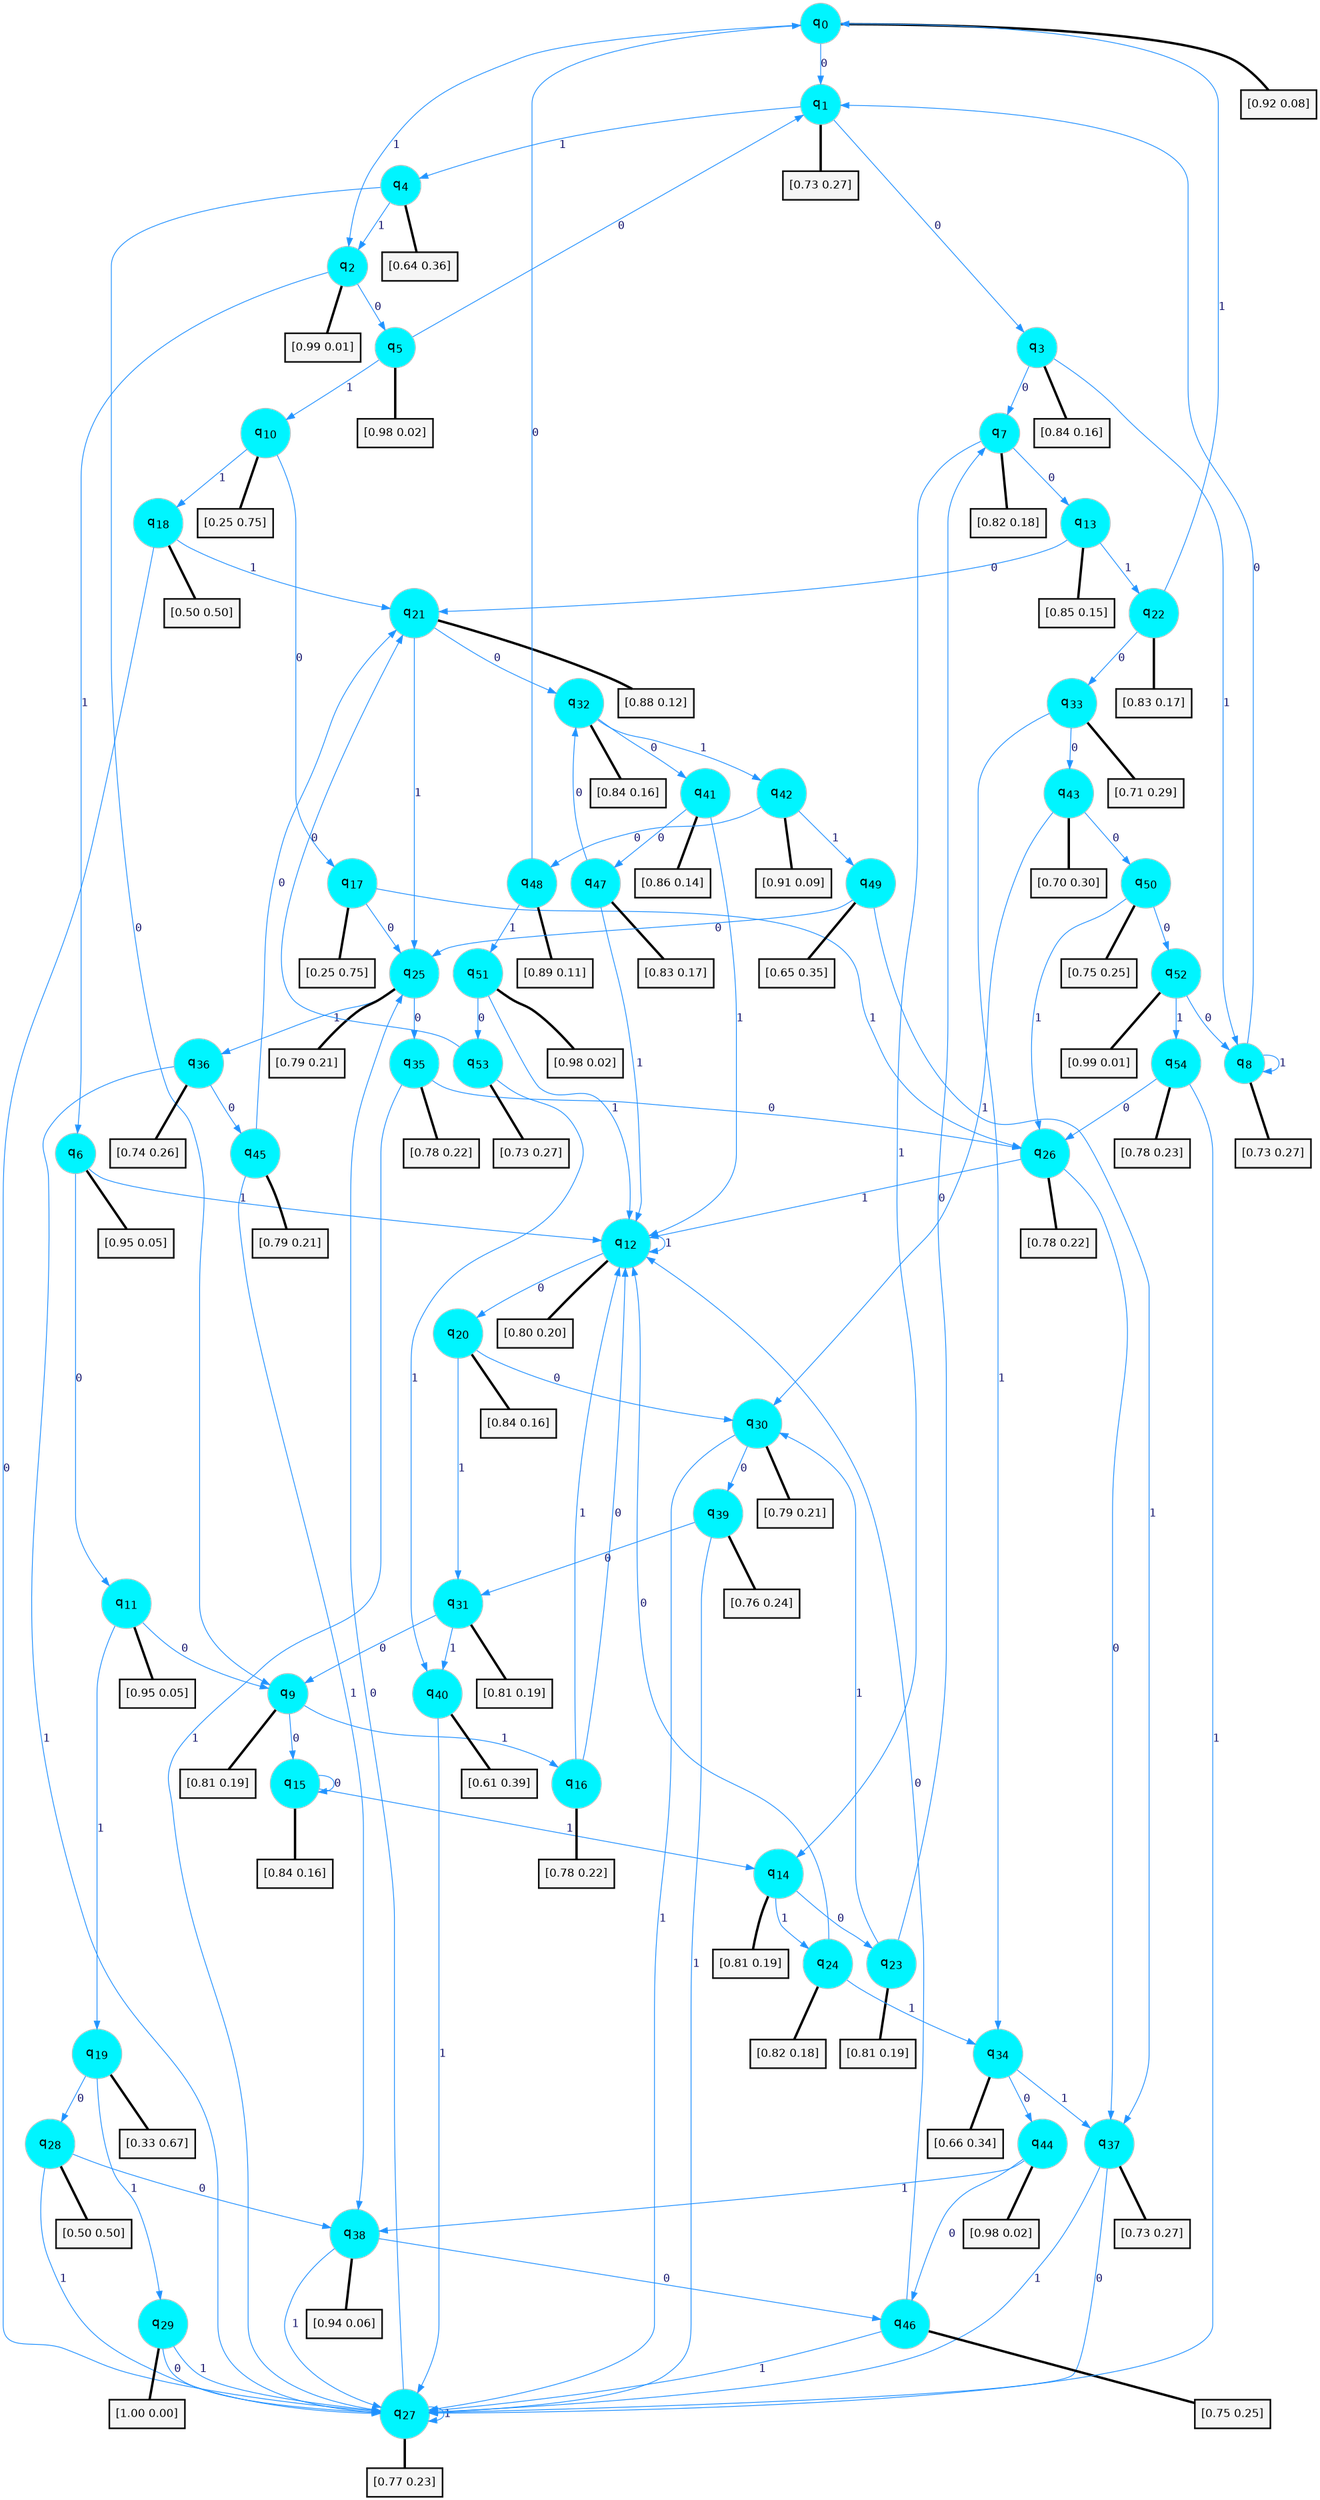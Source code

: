 digraph G {
graph [
bgcolor=transparent, dpi=300, rankdir=TD, size="40,25"];
node [
color=gray, fillcolor=turquoise1, fontcolor=black, fontname=Helvetica, fontsize=16, fontweight=bold, shape=circle, style=filled];
edge [
arrowsize=1, color=dodgerblue1, fontcolor=midnightblue, fontname=courier, fontweight=bold, penwidth=1, style=solid, weight=20];
0[label=<q<SUB>0</SUB>>];
1[label=<q<SUB>1</SUB>>];
2[label=<q<SUB>2</SUB>>];
3[label=<q<SUB>3</SUB>>];
4[label=<q<SUB>4</SUB>>];
5[label=<q<SUB>5</SUB>>];
6[label=<q<SUB>6</SUB>>];
7[label=<q<SUB>7</SUB>>];
8[label=<q<SUB>8</SUB>>];
9[label=<q<SUB>9</SUB>>];
10[label=<q<SUB>10</SUB>>];
11[label=<q<SUB>11</SUB>>];
12[label=<q<SUB>12</SUB>>];
13[label=<q<SUB>13</SUB>>];
14[label=<q<SUB>14</SUB>>];
15[label=<q<SUB>15</SUB>>];
16[label=<q<SUB>16</SUB>>];
17[label=<q<SUB>17</SUB>>];
18[label=<q<SUB>18</SUB>>];
19[label=<q<SUB>19</SUB>>];
20[label=<q<SUB>20</SUB>>];
21[label=<q<SUB>21</SUB>>];
22[label=<q<SUB>22</SUB>>];
23[label=<q<SUB>23</SUB>>];
24[label=<q<SUB>24</SUB>>];
25[label=<q<SUB>25</SUB>>];
26[label=<q<SUB>26</SUB>>];
27[label=<q<SUB>27</SUB>>];
28[label=<q<SUB>28</SUB>>];
29[label=<q<SUB>29</SUB>>];
30[label=<q<SUB>30</SUB>>];
31[label=<q<SUB>31</SUB>>];
32[label=<q<SUB>32</SUB>>];
33[label=<q<SUB>33</SUB>>];
34[label=<q<SUB>34</SUB>>];
35[label=<q<SUB>35</SUB>>];
36[label=<q<SUB>36</SUB>>];
37[label=<q<SUB>37</SUB>>];
38[label=<q<SUB>38</SUB>>];
39[label=<q<SUB>39</SUB>>];
40[label=<q<SUB>40</SUB>>];
41[label=<q<SUB>41</SUB>>];
42[label=<q<SUB>42</SUB>>];
43[label=<q<SUB>43</SUB>>];
44[label=<q<SUB>44</SUB>>];
45[label=<q<SUB>45</SUB>>];
46[label=<q<SUB>46</SUB>>];
47[label=<q<SUB>47</SUB>>];
48[label=<q<SUB>48</SUB>>];
49[label=<q<SUB>49</SUB>>];
50[label=<q<SUB>50</SUB>>];
51[label=<q<SUB>51</SUB>>];
52[label=<q<SUB>52</SUB>>];
53[label=<q<SUB>53</SUB>>];
54[label=<q<SUB>54</SUB>>];
55[label="[0.92 0.08]", shape=box,fontcolor=black, fontname=Helvetica, fontsize=14, penwidth=2, fillcolor=whitesmoke,color=black];
56[label="[0.73 0.27]", shape=box,fontcolor=black, fontname=Helvetica, fontsize=14, penwidth=2, fillcolor=whitesmoke,color=black];
57[label="[0.99 0.01]", shape=box,fontcolor=black, fontname=Helvetica, fontsize=14, penwidth=2, fillcolor=whitesmoke,color=black];
58[label="[0.84 0.16]", shape=box,fontcolor=black, fontname=Helvetica, fontsize=14, penwidth=2, fillcolor=whitesmoke,color=black];
59[label="[0.64 0.36]", shape=box,fontcolor=black, fontname=Helvetica, fontsize=14, penwidth=2, fillcolor=whitesmoke,color=black];
60[label="[0.98 0.02]", shape=box,fontcolor=black, fontname=Helvetica, fontsize=14, penwidth=2, fillcolor=whitesmoke,color=black];
61[label="[0.95 0.05]", shape=box,fontcolor=black, fontname=Helvetica, fontsize=14, penwidth=2, fillcolor=whitesmoke,color=black];
62[label="[0.82 0.18]", shape=box,fontcolor=black, fontname=Helvetica, fontsize=14, penwidth=2, fillcolor=whitesmoke,color=black];
63[label="[0.73 0.27]", shape=box,fontcolor=black, fontname=Helvetica, fontsize=14, penwidth=2, fillcolor=whitesmoke,color=black];
64[label="[0.81 0.19]", shape=box,fontcolor=black, fontname=Helvetica, fontsize=14, penwidth=2, fillcolor=whitesmoke,color=black];
65[label="[0.25 0.75]", shape=box,fontcolor=black, fontname=Helvetica, fontsize=14, penwidth=2, fillcolor=whitesmoke,color=black];
66[label="[0.95 0.05]", shape=box,fontcolor=black, fontname=Helvetica, fontsize=14, penwidth=2, fillcolor=whitesmoke,color=black];
67[label="[0.80 0.20]", shape=box,fontcolor=black, fontname=Helvetica, fontsize=14, penwidth=2, fillcolor=whitesmoke,color=black];
68[label="[0.85 0.15]", shape=box,fontcolor=black, fontname=Helvetica, fontsize=14, penwidth=2, fillcolor=whitesmoke,color=black];
69[label="[0.81 0.19]", shape=box,fontcolor=black, fontname=Helvetica, fontsize=14, penwidth=2, fillcolor=whitesmoke,color=black];
70[label="[0.84 0.16]", shape=box,fontcolor=black, fontname=Helvetica, fontsize=14, penwidth=2, fillcolor=whitesmoke,color=black];
71[label="[0.78 0.22]", shape=box,fontcolor=black, fontname=Helvetica, fontsize=14, penwidth=2, fillcolor=whitesmoke,color=black];
72[label="[0.25 0.75]", shape=box,fontcolor=black, fontname=Helvetica, fontsize=14, penwidth=2, fillcolor=whitesmoke,color=black];
73[label="[0.50 0.50]", shape=box,fontcolor=black, fontname=Helvetica, fontsize=14, penwidth=2, fillcolor=whitesmoke,color=black];
74[label="[0.33 0.67]", shape=box,fontcolor=black, fontname=Helvetica, fontsize=14, penwidth=2, fillcolor=whitesmoke,color=black];
75[label="[0.84 0.16]", shape=box,fontcolor=black, fontname=Helvetica, fontsize=14, penwidth=2, fillcolor=whitesmoke,color=black];
76[label="[0.88 0.12]", shape=box,fontcolor=black, fontname=Helvetica, fontsize=14, penwidth=2, fillcolor=whitesmoke,color=black];
77[label="[0.83 0.17]", shape=box,fontcolor=black, fontname=Helvetica, fontsize=14, penwidth=2, fillcolor=whitesmoke,color=black];
78[label="[0.81 0.19]", shape=box,fontcolor=black, fontname=Helvetica, fontsize=14, penwidth=2, fillcolor=whitesmoke,color=black];
79[label="[0.82 0.18]", shape=box,fontcolor=black, fontname=Helvetica, fontsize=14, penwidth=2, fillcolor=whitesmoke,color=black];
80[label="[0.79 0.21]", shape=box,fontcolor=black, fontname=Helvetica, fontsize=14, penwidth=2, fillcolor=whitesmoke,color=black];
81[label="[0.78 0.22]", shape=box,fontcolor=black, fontname=Helvetica, fontsize=14, penwidth=2, fillcolor=whitesmoke,color=black];
82[label="[0.77 0.23]", shape=box,fontcolor=black, fontname=Helvetica, fontsize=14, penwidth=2, fillcolor=whitesmoke,color=black];
83[label="[0.50 0.50]", shape=box,fontcolor=black, fontname=Helvetica, fontsize=14, penwidth=2, fillcolor=whitesmoke,color=black];
84[label="[1.00 0.00]", shape=box,fontcolor=black, fontname=Helvetica, fontsize=14, penwidth=2, fillcolor=whitesmoke,color=black];
85[label="[0.79 0.21]", shape=box,fontcolor=black, fontname=Helvetica, fontsize=14, penwidth=2, fillcolor=whitesmoke,color=black];
86[label="[0.81 0.19]", shape=box,fontcolor=black, fontname=Helvetica, fontsize=14, penwidth=2, fillcolor=whitesmoke,color=black];
87[label="[0.84 0.16]", shape=box,fontcolor=black, fontname=Helvetica, fontsize=14, penwidth=2, fillcolor=whitesmoke,color=black];
88[label="[0.71 0.29]", shape=box,fontcolor=black, fontname=Helvetica, fontsize=14, penwidth=2, fillcolor=whitesmoke,color=black];
89[label="[0.66 0.34]", shape=box,fontcolor=black, fontname=Helvetica, fontsize=14, penwidth=2, fillcolor=whitesmoke,color=black];
90[label="[0.78 0.22]", shape=box,fontcolor=black, fontname=Helvetica, fontsize=14, penwidth=2, fillcolor=whitesmoke,color=black];
91[label="[0.74 0.26]", shape=box,fontcolor=black, fontname=Helvetica, fontsize=14, penwidth=2, fillcolor=whitesmoke,color=black];
92[label="[0.73 0.27]", shape=box,fontcolor=black, fontname=Helvetica, fontsize=14, penwidth=2, fillcolor=whitesmoke,color=black];
93[label="[0.94 0.06]", shape=box,fontcolor=black, fontname=Helvetica, fontsize=14, penwidth=2, fillcolor=whitesmoke,color=black];
94[label="[0.76 0.24]", shape=box,fontcolor=black, fontname=Helvetica, fontsize=14, penwidth=2, fillcolor=whitesmoke,color=black];
95[label="[0.61 0.39]", shape=box,fontcolor=black, fontname=Helvetica, fontsize=14, penwidth=2, fillcolor=whitesmoke,color=black];
96[label="[0.86 0.14]", shape=box,fontcolor=black, fontname=Helvetica, fontsize=14, penwidth=2, fillcolor=whitesmoke,color=black];
97[label="[0.91 0.09]", shape=box,fontcolor=black, fontname=Helvetica, fontsize=14, penwidth=2, fillcolor=whitesmoke,color=black];
98[label="[0.70 0.30]", shape=box,fontcolor=black, fontname=Helvetica, fontsize=14, penwidth=2, fillcolor=whitesmoke,color=black];
99[label="[0.98 0.02]", shape=box,fontcolor=black, fontname=Helvetica, fontsize=14, penwidth=2, fillcolor=whitesmoke,color=black];
100[label="[0.79 0.21]", shape=box,fontcolor=black, fontname=Helvetica, fontsize=14, penwidth=2, fillcolor=whitesmoke,color=black];
101[label="[0.75 0.25]", shape=box,fontcolor=black, fontname=Helvetica, fontsize=14, penwidth=2, fillcolor=whitesmoke,color=black];
102[label="[0.83 0.17]", shape=box,fontcolor=black, fontname=Helvetica, fontsize=14, penwidth=2, fillcolor=whitesmoke,color=black];
103[label="[0.89 0.11]", shape=box,fontcolor=black, fontname=Helvetica, fontsize=14, penwidth=2, fillcolor=whitesmoke,color=black];
104[label="[0.65 0.35]", shape=box,fontcolor=black, fontname=Helvetica, fontsize=14, penwidth=2, fillcolor=whitesmoke,color=black];
105[label="[0.75 0.25]", shape=box,fontcolor=black, fontname=Helvetica, fontsize=14, penwidth=2, fillcolor=whitesmoke,color=black];
106[label="[0.98 0.02]", shape=box,fontcolor=black, fontname=Helvetica, fontsize=14, penwidth=2, fillcolor=whitesmoke,color=black];
107[label="[0.99 0.01]", shape=box,fontcolor=black, fontname=Helvetica, fontsize=14, penwidth=2, fillcolor=whitesmoke,color=black];
108[label="[0.73 0.27]", shape=box,fontcolor=black, fontname=Helvetica, fontsize=14, penwidth=2, fillcolor=whitesmoke,color=black];
109[label="[0.78 0.23]", shape=box,fontcolor=black, fontname=Helvetica, fontsize=14, penwidth=2, fillcolor=whitesmoke,color=black];
0->1 [label=0];
0->2 [label=1];
0->55 [arrowhead=none, penwidth=3,color=black];
1->3 [label=0];
1->4 [label=1];
1->56 [arrowhead=none, penwidth=3,color=black];
2->5 [label=0];
2->6 [label=1];
2->57 [arrowhead=none, penwidth=3,color=black];
3->7 [label=0];
3->8 [label=1];
3->58 [arrowhead=none, penwidth=3,color=black];
4->9 [label=0];
4->2 [label=1];
4->59 [arrowhead=none, penwidth=3,color=black];
5->1 [label=0];
5->10 [label=1];
5->60 [arrowhead=none, penwidth=3,color=black];
6->11 [label=0];
6->12 [label=1];
6->61 [arrowhead=none, penwidth=3,color=black];
7->13 [label=0];
7->14 [label=1];
7->62 [arrowhead=none, penwidth=3,color=black];
8->1 [label=0];
8->8 [label=1];
8->63 [arrowhead=none, penwidth=3,color=black];
9->15 [label=0];
9->16 [label=1];
9->64 [arrowhead=none, penwidth=3,color=black];
10->17 [label=0];
10->18 [label=1];
10->65 [arrowhead=none, penwidth=3,color=black];
11->9 [label=0];
11->19 [label=1];
11->66 [arrowhead=none, penwidth=3,color=black];
12->20 [label=0];
12->12 [label=1];
12->67 [arrowhead=none, penwidth=3,color=black];
13->21 [label=0];
13->22 [label=1];
13->68 [arrowhead=none, penwidth=3,color=black];
14->23 [label=0];
14->24 [label=1];
14->69 [arrowhead=none, penwidth=3,color=black];
15->15 [label=0];
15->14 [label=1];
15->70 [arrowhead=none, penwidth=3,color=black];
16->12 [label=0];
16->12 [label=1];
16->71 [arrowhead=none, penwidth=3,color=black];
17->25 [label=0];
17->26 [label=1];
17->72 [arrowhead=none, penwidth=3,color=black];
18->27 [label=0];
18->21 [label=1];
18->73 [arrowhead=none, penwidth=3,color=black];
19->28 [label=0];
19->29 [label=1];
19->74 [arrowhead=none, penwidth=3,color=black];
20->30 [label=0];
20->31 [label=1];
20->75 [arrowhead=none, penwidth=3,color=black];
21->32 [label=0];
21->25 [label=1];
21->76 [arrowhead=none, penwidth=3,color=black];
22->33 [label=0];
22->0 [label=1];
22->77 [arrowhead=none, penwidth=3,color=black];
23->7 [label=0];
23->30 [label=1];
23->78 [arrowhead=none, penwidth=3,color=black];
24->12 [label=0];
24->34 [label=1];
24->79 [arrowhead=none, penwidth=3,color=black];
25->35 [label=0];
25->36 [label=1];
25->80 [arrowhead=none, penwidth=3,color=black];
26->37 [label=0];
26->12 [label=1];
26->81 [arrowhead=none, penwidth=3,color=black];
27->25 [label=0];
27->27 [label=1];
27->82 [arrowhead=none, penwidth=3,color=black];
28->38 [label=0];
28->27 [label=1];
28->83 [arrowhead=none, penwidth=3,color=black];
29->27 [label=0];
29->27 [label=1];
29->84 [arrowhead=none, penwidth=3,color=black];
30->39 [label=0];
30->27 [label=1];
30->85 [arrowhead=none, penwidth=3,color=black];
31->9 [label=0];
31->40 [label=1];
31->86 [arrowhead=none, penwidth=3,color=black];
32->41 [label=0];
32->42 [label=1];
32->87 [arrowhead=none, penwidth=3,color=black];
33->43 [label=0];
33->34 [label=1];
33->88 [arrowhead=none, penwidth=3,color=black];
34->44 [label=0];
34->37 [label=1];
34->89 [arrowhead=none, penwidth=3,color=black];
35->26 [label=0];
35->27 [label=1];
35->90 [arrowhead=none, penwidth=3,color=black];
36->45 [label=0];
36->27 [label=1];
36->91 [arrowhead=none, penwidth=3,color=black];
37->27 [label=0];
37->27 [label=1];
37->92 [arrowhead=none, penwidth=3,color=black];
38->46 [label=0];
38->27 [label=1];
38->93 [arrowhead=none, penwidth=3,color=black];
39->31 [label=0];
39->27 [label=1];
39->94 [arrowhead=none, penwidth=3,color=black];
40->27 [label=1];
40->95 [arrowhead=none, penwidth=3,color=black];
41->47 [label=0];
41->12 [label=1];
41->96 [arrowhead=none, penwidth=3,color=black];
42->48 [label=0];
42->49 [label=1];
42->97 [arrowhead=none, penwidth=3,color=black];
43->50 [label=0];
43->30 [label=1];
43->98 [arrowhead=none, penwidth=3,color=black];
44->46 [label=0];
44->38 [label=1];
44->99 [arrowhead=none, penwidth=3,color=black];
45->21 [label=0];
45->38 [label=1];
45->100 [arrowhead=none, penwidth=3,color=black];
46->12 [label=0];
46->27 [label=1];
46->101 [arrowhead=none, penwidth=3,color=black];
47->32 [label=0];
47->12 [label=1];
47->102 [arrowhead=none, penwidth=3,color=black];
48->0 [label=0];
48->51 [label=1];
48->103 [arrowhead=none, penwidth=3,color=black];
49->25 [label=0];
49->37 [label=1];
49->104 [arrowhead=none, penwidth=3,color=black];
50->52 [label=0];
50->26 [label=1];
50->105 [arrowhead=none, penwidth=3,color=black];
51->53 [label=0];
51->12 [label=1];
51->106 [arrowhead=none, penwidth=3,color=black];
52->8 [label=0];
52->54 [label=1];
52->107 [arrowhead=none, penwidth=3,color=black];
53->21 [label=0];
53->40 [label=1];
53->108 [arrowhead=none, penwidth=3,color=black];
54->26 [label=0];
54->27 [label=1];
54->109 [arrowhead=none, penwidth=3,color=black];
}
